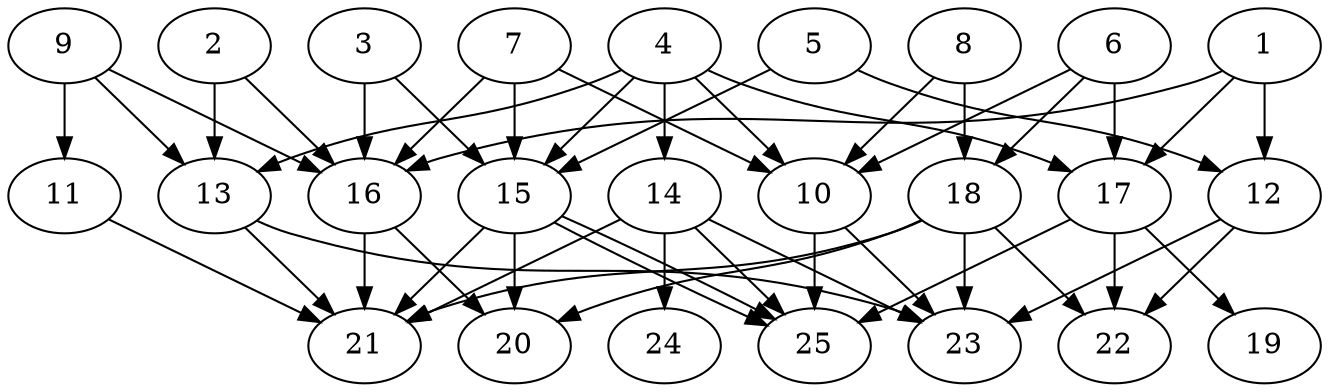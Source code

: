 // DAG automatically generated by daggen at Thu Oct  3 14:00:40 2019
// ./daggen --dot -n 25 --ccr 0.4 --fat 0.7 --regular 0.9 --density 0.6 --mindata 5242880 --maxdata 52428800 
digraph G {
  1 [size="92172800", alpha="0.15", expect_size="36869120"] 
  1 -> 12 [size ="36869120"]
  1 -> 16 [size ="36869120"]
  1 -> 17 [size ="36869120"]
  2 [size="85291520", alpha="0.08", expect_size="34116608"] 
  2 -> 13 [size ="34116608"]
  2 -> 16 [size ="34116608"]
  3 [size="91860480", alpha="0.11", expect_size="36744192"] 
  3 -> 15 [size ="36744192"]
  3 -> 16 [size ="36744192"]
  4 [size="62051840", alpha="0.14", expect_size="24820736"] 
  4 -> 10 [size ="24820736"]
  4 -> 13 [size ="24820736"]
  4 -> 14 [size ="24820736"]
  4 -> 15 [size ="24820736"]
  4 -> 17 [size ="24820736"]
  5 [size="127037440", alpha="0.08", expect_size="50814976"] 
  5 -> 12 [size ="50814976"]
  5 -> 15 [size ="50814976"]
  6 [size="115066880", alpha="0.04", expect_size="46026752"] 
  6 -> 10 [size ="46026752"]
  6 -> 17 [size ="46026752"]
  6 -> 18 [size ="46026752"]
  7 [size="39196160", alpha="0.12", expect_size="15678464"] 
  7 -> 10 [size ="15678464"]
  7 -> 15 [size ="15678464"]
  7 -> 16 [size ="15678464"]
  8 [size="62021120", alpha="0.01", expect_size="24808448"] 
  8 -> 10 [size ="24808448"]
  8 -> 18 [size ="24808448"]
  9 [size="101401600", alpha="0.02", expect_size="40560640"] 
  9 -> 11 [size ="40560640"]
  9 -> 13 [size ="40560640"]
  9 -> 16 [size ="40560640"]
  10 [size="38438400", alpha="0.16", expect_size="15375360"] 
  10 -> 23 [size ="15375360"]
  10 -> 25 [size ="15375360"]
  11 [size="50439680", alpha="0.16", expect_size="20175872"] 
  11 -> 21 [size ="20175872"]
  12 [size="21288960", alpha="0.12", expect_size="8515584"] 
  12 -> 22 [size ="8515584"]
  12 -> 23 [size ="8515584"]
  13 [size="67978240", alpha="0.03", expect_size="27191296"] 
  13 -> 21 [size ="27191296"]
  13 -> 23 [size ="27191296"]
  14 [size="17525760", alpha="0.11", expect_size="7010304"] 
  14 -> 21 [size ="7010304"]
  14 -> 23 [size ="7010304"]
  14 -> 24 [size ="7010304"]
  14 -> 25 [size ="7010304"]
  15 [size="98624000", alpha="0.06", expect_size="39449600"] 
  15 -> 20 [size ="39449600"]
  15 -> 21 [size ="39449600"]
  15 -> 25 [size ="39449600"]
  15 -> 25 [size ="39449600"]
  16 [size="29135360", alpha="0.02", expect_size="11654144"] 
  16 -> 20 [size ="11654144"]
  16 -> 21 [size ="11654144"]
  17 [size="53611520", alpha="0.02", expect_size="21444608"] 
  17 -> 19 [size ="21444608"]
  17 -> 22 [size ="21444608"]
  17 -> 25 [size ="21444608"]
  18 [size="125447680", alpha="0.02", expect_size="50179072"] 
  18 -> 20 [size ="50179072"]
  18 -> 21 [size ="50179072"]
  18 -> 22 [size ="50179072"]
  18 -> 23 [size ="50179072"]
  19 [size="129896960", alpha="0.05", expect_size="51958784"] 
  20 [size="22248960", alpha="0.06", expect_size="8899584"] 
  21 [size="115179520", alpha="0.20", expect_size="46071808"] 
  22 [size="90452480", alpha="0.06", expect_size="36180992"] 
  23 [size="43886080", alpha="0.05", expect_size="17554432"] 
  24 [size="64168960", alpha="0.13", expect_size="25667584"] 
  25 [size="127523840", alpha="0.20", expect_size="51009536"] 
}
